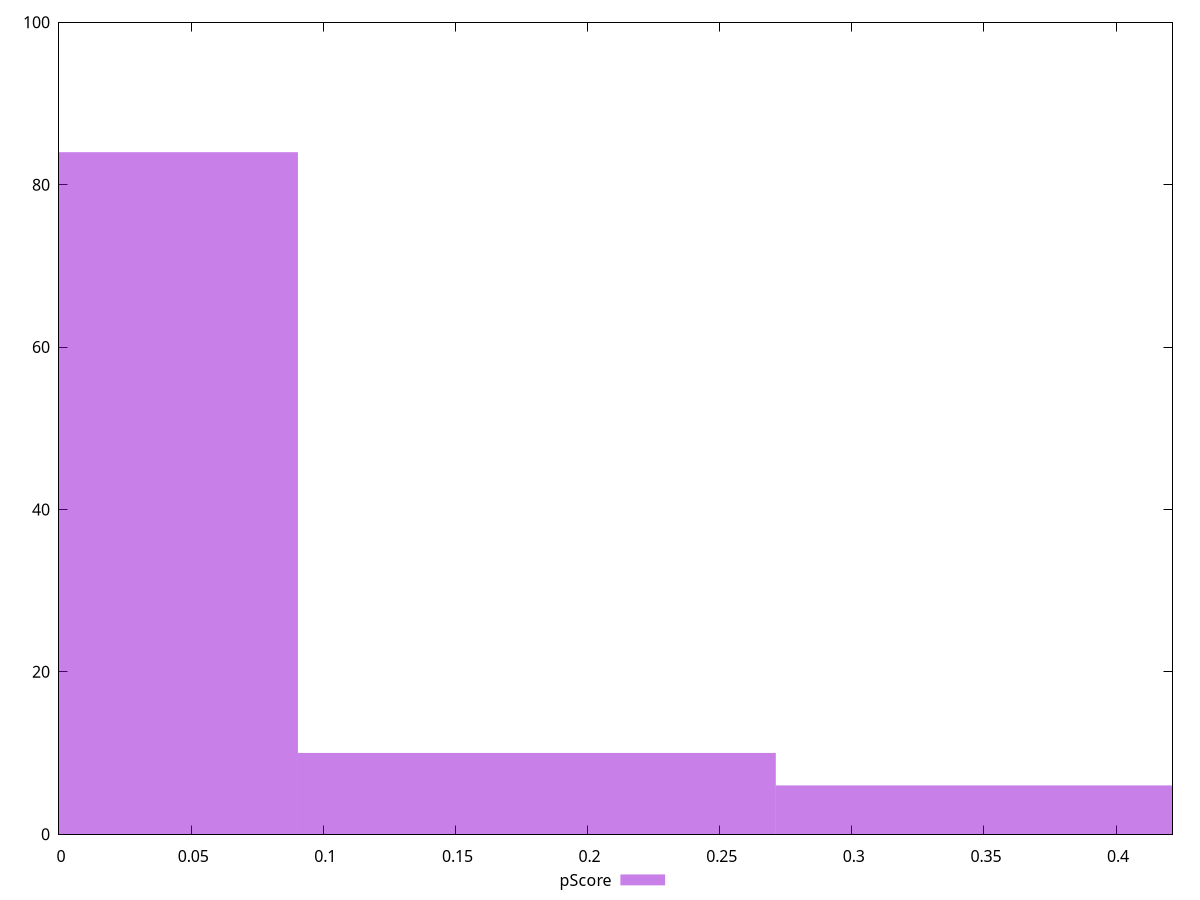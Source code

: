 reset

$pScore <<EOF
0 84
0.3616608585648357 6
0.18083042928241785 10
EOF

set key outside below
set boxwidth 0.18083042928241785
set xrange [9.080514118409155e-13:0.4213562737251711]
set yrange [0:100]
set trange [0:100]
set style fill transparent solid 0.5 noborder
set terminal svg size 640, 490 enhanced background rgb 'white'
set output "report_00015_2021-02-09T16-11-33.973Z/estimated-input-latency/samples/pages+cached/pScore/histogram.svg"

plot $pScore title "pScore" with boxes

reset
